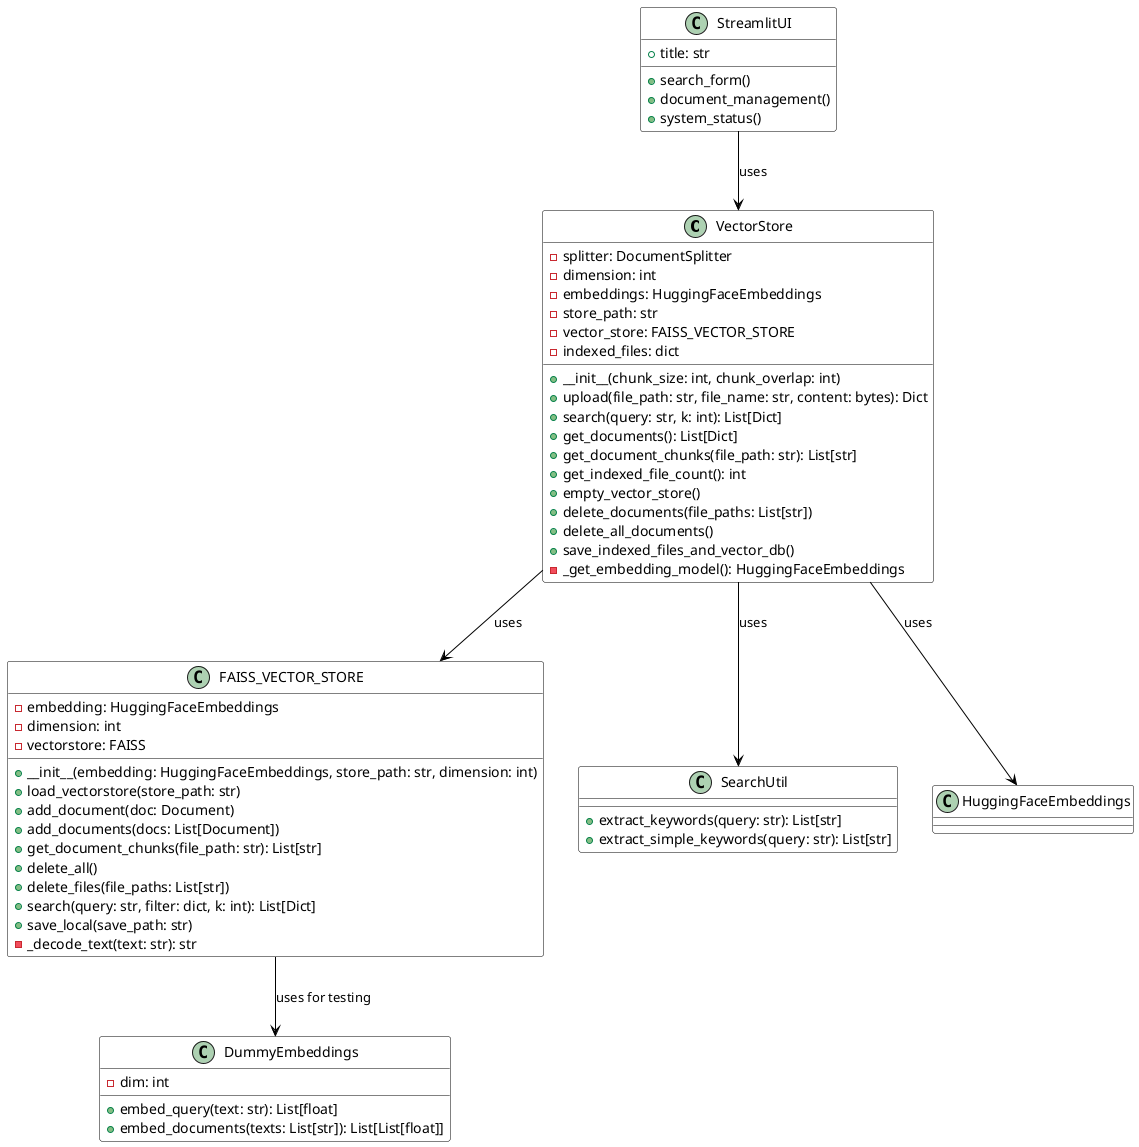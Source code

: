 @startuml

' 스타일 설정
skinparam class {
    BackgroundColor White
    ArrowColor Black
    BorderColor Black
}

class VectorStore {
    - splitter: DocumentSplitter
    - dimension: int
    - embeddings: HuggingFaceEmbeddings
    - store_path: str
    - vector_store: FAISS_VECTOR_STORE
    - indexed_files: dict
    + __init__(chunk_size: int, chunk_overlap: int)
    + upload(file_path: str, file_name: str, content: bytes): Dict
    + search(query: str, k: int): List[Dict]
    + get_documents(): List[Dict]
    + get_document_chunks(file_path: str): List[str]
    + get_indexed_file_count(): int
    + empty_vector_store()
    + delete_documents(file_paths: List[str])
    + delete_all_documents()
    + save_indexed_files_and_vector_db()
    - _get_embedding_model(): HuggingFaceEmbeddings
}

class FAISS_VECTOR_STORE {
    - embedding: HuggingFaceEmbeddings
    - dimension: int
    - vectorstore: FAISS
    + __init__(embedding: HuggingFaceEmbeddings, store_path: str, dimension: int)
    + load_vectorstore(store_path: str)
    + add_document(doc: Document)
    + add_documents(docs: List[Document])
    + get_document_chunks(file_path: str): List[str]
    + delete_all()
    + delete_files(file_paths: List[str])
    + search(query: str, filter: dict, k: int): List[Dict]
    + save_local(save_path: str)
    - _decode_text(text: str): str
}

class StreamlitUI {
    + title: str
    + search_form()
    + document_management()
    + system_status()
}

class DummyEmbeddings {
    - dim: int
    + embed_query(text: str): List[float]
    + embed_documents(texts: List[str]): List[List[float]]
}

class SearchUtil {
    + extract_keywords(query: str): List[str]
    + extract_simple_keywords(query: str): List[str]
}

VectorStore --> FAISS_VECTOR_STORE : uses
VectorStore --> HuggingFaceEmbeddings : uses
FAISS_VECTOR_STORE --> DummyEmbeddings : uses for testing
StreamlitUI --> VectorStore : uses
VectorStore --> SearchUtil : uses

@enduml
